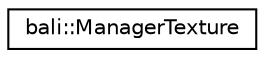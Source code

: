 digraph "Graphical Class Hierarchy"
{
  edge [fontname="Helvetica",fontsize="10",labelfontname="Helvetica",labelfontsize="10"];
  node [fontname="Helvetica",fontsize="10",shape=record];
  rankdir="LR";
  Node1 [label="bali::ManagerTexture",height=0.2,width=0.4,color="black", fillcolor="white", style="filled",URL="$classbali_1_1_manager_texture.html"];
}

